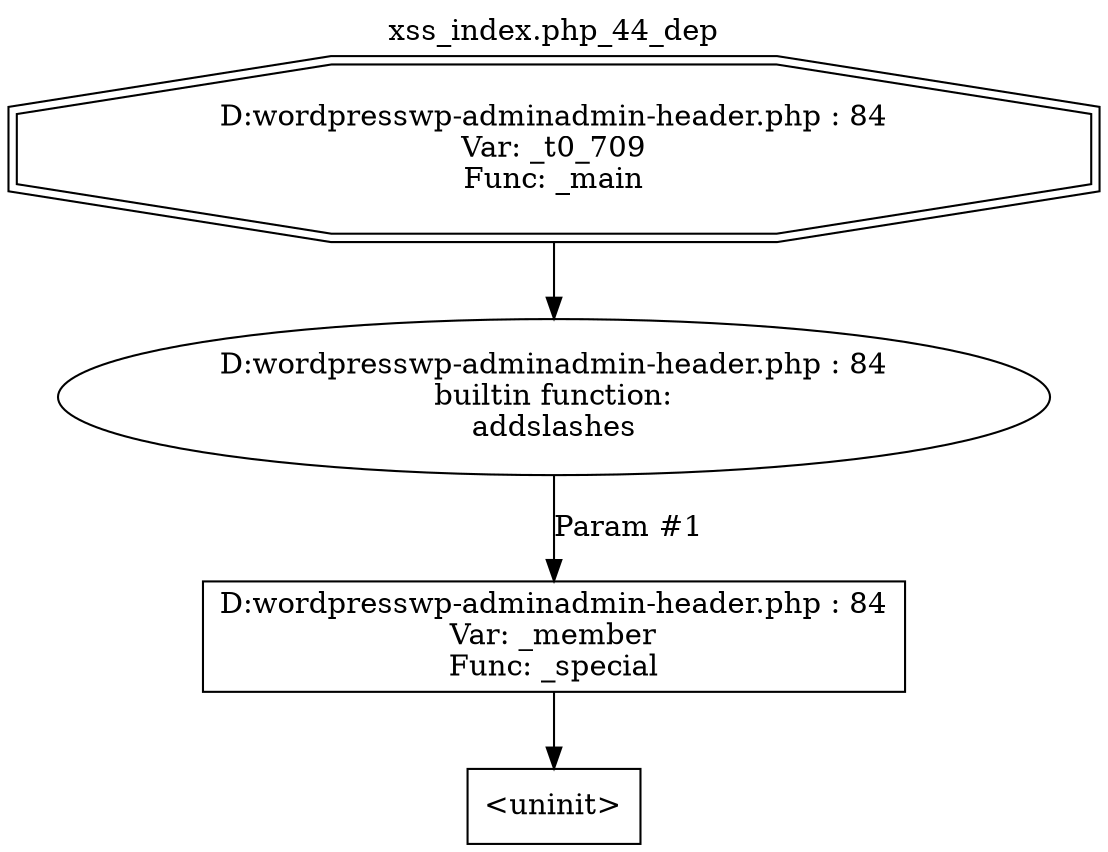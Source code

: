 digraph cfg {
  label="xss_index.php_44_dep";
  labelloc=t;
  n1 [shape=doubleoctagon, label="D:\wordpress\wp-admin\admin-header.php : 84\nVar: _t0_709\nFunc: _main\n"];
  n2 [shape=ellipse, label="D:\wordpress\wp-admin\admin-header.php : 84\nbuiltin function:\naddslashes\n"];
  n3 [shape=box, label="D:\wordpress\wp-admin\admin-header.php : 84\nVar: _member\nFunc: _special\n"];
  n4 [shape=box, label="<uninit>"];
  n1 -> n2;
  n3 -> n4;
  n2 -> n3[label="Param #1"];
}
